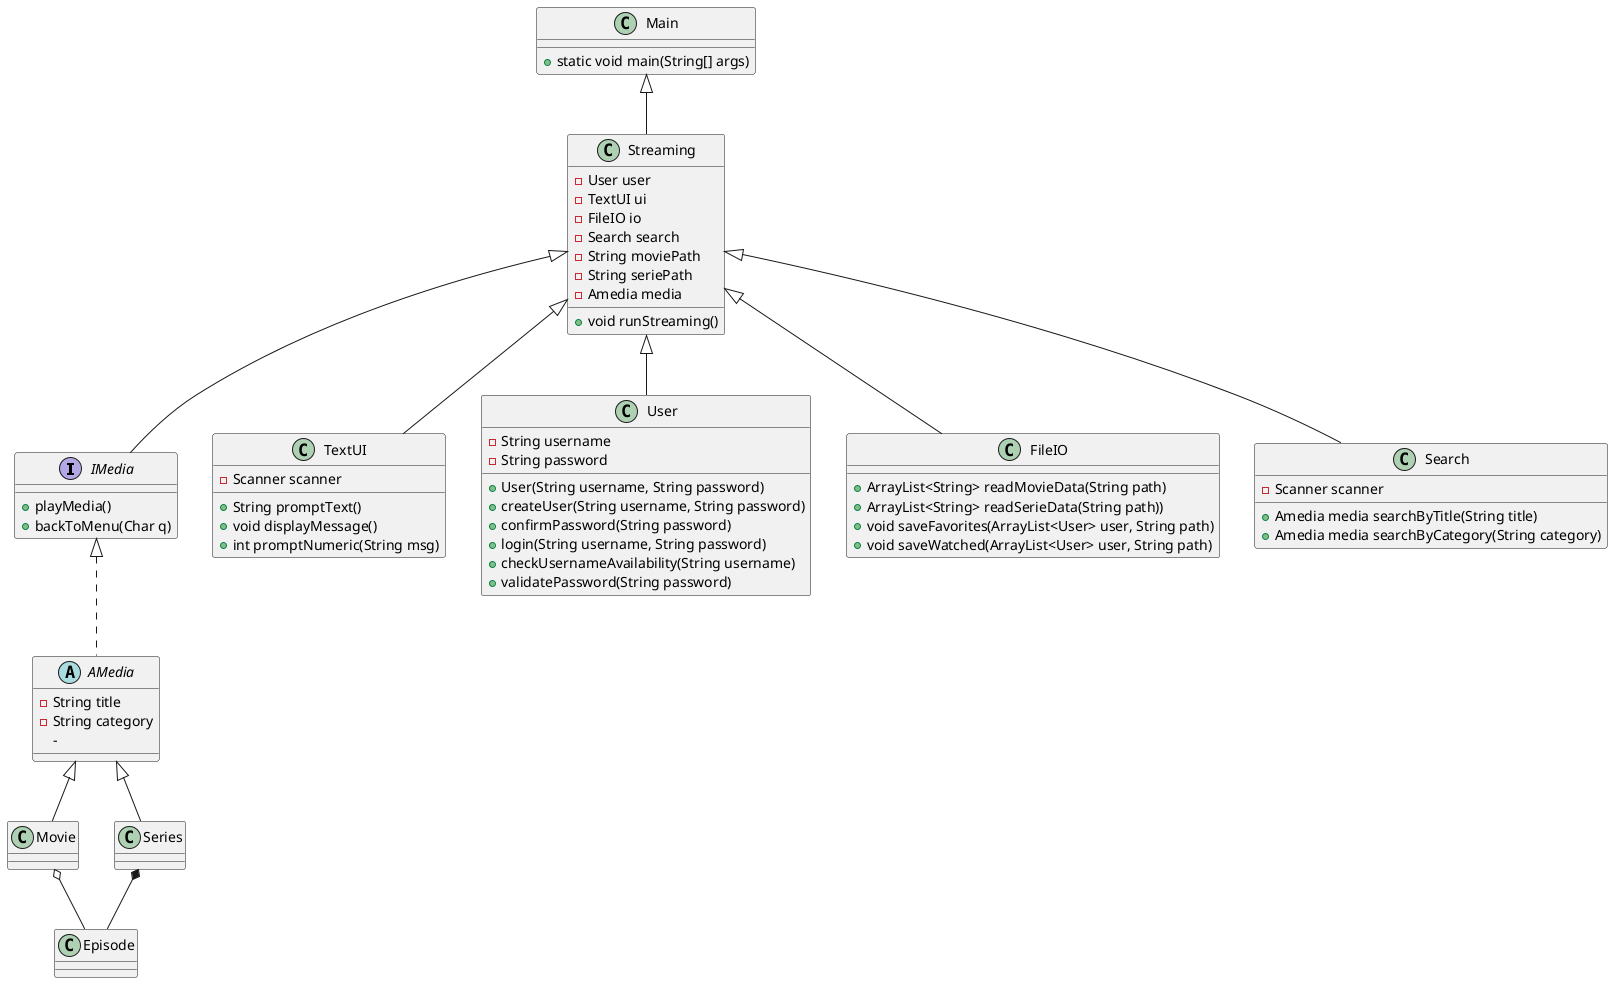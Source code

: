 @startuml

interface IMedia {
+ playMedia()
+ backToMenu(Char q)
'+ pauseMedia()
}

abstract AMedia {
- String title
- String category
-
}

class Movie {
}


class Series {
}

class TextUI {
- Scanner scanner
+ String promptText()
+ void displayMessage()
+ int promptNumeric(String msg)
}

class User {
- String username
- String password
+ User(String username, String password)
'Methods
+ createUser(String username, String password)
+ confirmPassword(String password)
+ login(String username, String password)
+ checkUsernameAvailability(String username)
+ validatePassword(String password)
}

class Streaming {
- User user
- TextUI ui
- FileIO io
- Search search
- String moviePath
- String seriePath
- Amedia media
+ void runStreaming()
}

class Main {
+ static void main(String[] args)
}

class FileIO {
+ ArrayList<String> readMovieData(String path)
+ ArrayList<String> readSerieData(String path))
+ void saveFavorites(ArrayList<User> user, String path)
+ void saveWatched(ArrayList<User> user, String path)
}

class Search {
- Scanner scanner
+ Amedia media searchByTitle(String title)
+ Amedia media searchByCategory(String category)
}
class Episode{

}

Main <|-- Streaming
Streaming <|-- IMedia
Streaming <|-- User
Streaming <|-- Search
Streaming <|-- TextUI
IMedia <|.. AMedia
Streaming <|-- FileIO
AMedia <|-- Movie
AMedia  <|-- Series
Series *-- Episode
Movie o-- Episode

@enduml